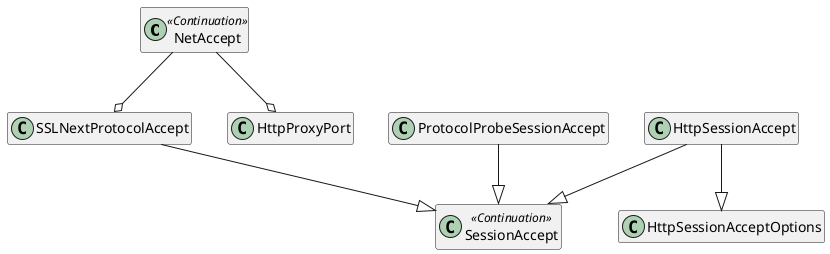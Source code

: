 ' Licensed under the Apache License, Version 2.0 (the "License");
' you may not use this file except in compliance with the License.
' You may obtain a copy of the License at http://www.apache.org/licenses/LICENSE-2.0
' Unless required by  applicable law or agreed to in writing, software distributed under the License is distributed
' on an \"AS IS\" BASIS, WITHOUT WARRANTIES OR CONDITIONS OF ANY KIND, either express or implied.
' See the License for the specific language governing permissions and limitations under the License.

@startuml

hide empty members

class NetAccept << Continuation >> {
}

class SSLNextProtocolAccept {
}

SSLNextProtocolAccept --|> SessionAccept

NetAccept --o SSLNextProtocolAccept
NetAccept --o HttpProxyPort

class SessionAccept << Continuation >> {
}

class HttpSessionAccept {
}

class HttpSessionAcceptOptions {
}

HttpSessionAccept --|> SessionAccept
HttpSessionAccept --|> HttpSessionAcceptOptions

class ProtocolProbeSessionAccept {
}

ProtocolProbeSessionAccept --|> SessionAccept
@enduml
